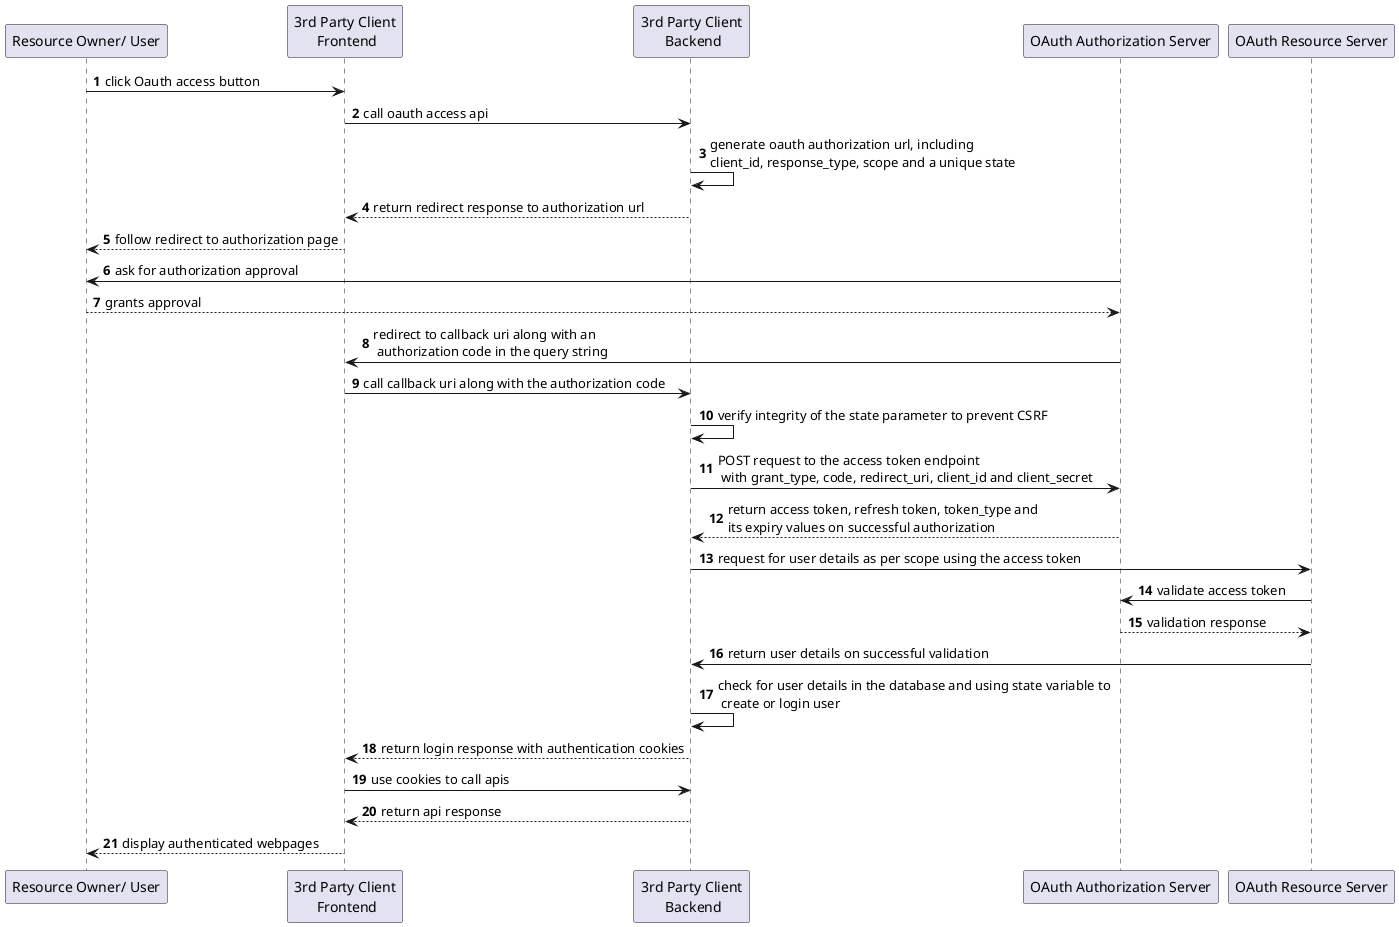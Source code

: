 @startuml
'https://plantuml.com/sequence-diagram

autonumber
participant "Resource Owner/ User" as user
participant "3rd Party Client\n Frontend" as fe_client
participant "3rd Party Client\n Backend" as be_client
participant "OAuth Authorization Server" as auth_server
participant "OAuth Resource Server" as resrc_server

'Authorization server shall have two primary endpoints, one for authorizing the client and another
'for granting access token
'https://authorization-server.com/authorize
'https://authorization-server.com/token

user -> fe_client: click Oauth access button
fe_client -> be_client: call oauth access api
be_client -> be_client: generate oauth authorization url, including \nclient_id, response_type, scope and a unique state
be_client --> fe_client: return redirect response to authorization url
fe_client --> user: follow redirect to authorization page
'https://authorization-server.com/oauth/authorize?client_id=a17c21ed&response_type=code&state=5ca75bd30&redirect_uri=https%3A%2F%2Fexample-app.com%2Fauth

auth_server -> user: ask for authorization approval
user --> auth_server: grants approval
auth_server -> fe_client: redirect to callback uri along with an\n authorization code in the query string
fe_client -> be_client: call callback uri along with the authorization code
be_client -> be_client: verify integrity of the state parameter to prevent CSRF
be_client -> auth_server: POST request to the access token endpoint\n with grant_type, code, redirect_uri, client_id and client_secret
auth_server --> be_client: return access token, refresh token, token_type and \nits expiry values on successful authorization
be_client -> resrc_server: request for user details as per scope using the access token
resrc_server -> auth_server: validate access token
auth_server --> resrc_server: validation response
resrc_server -> be_client: return user details on successful validation
be_client -> be_client: check for user details in the database and using state variable to \n create or login user
be_client --> fe_client: return login response with authentication cookies
fe_client -> be_client: use cookies to call apis
be_client --> fe_client: return api response
fe_client --> user: display authenticated webpages
@enduml
